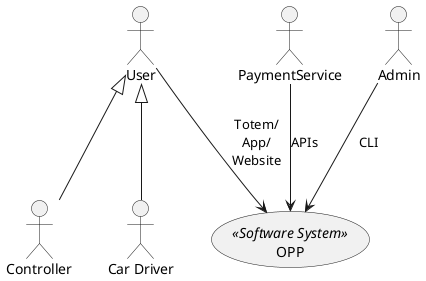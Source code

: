 @startuml OPP-context

:User: as User
:Controller: as Controller
:Car Driver: as Driver
:PaymentService: as PaymentService
:Admin: as Admin

"OPP" as (OPP) <<Software System>>

User <|-- Controller
User <|-- Driver

Admin --> OPP : CLI
User --> OPP : Totem/\nApp/\nWebsite
PaymentService --> OPP : APIs

@enduml
